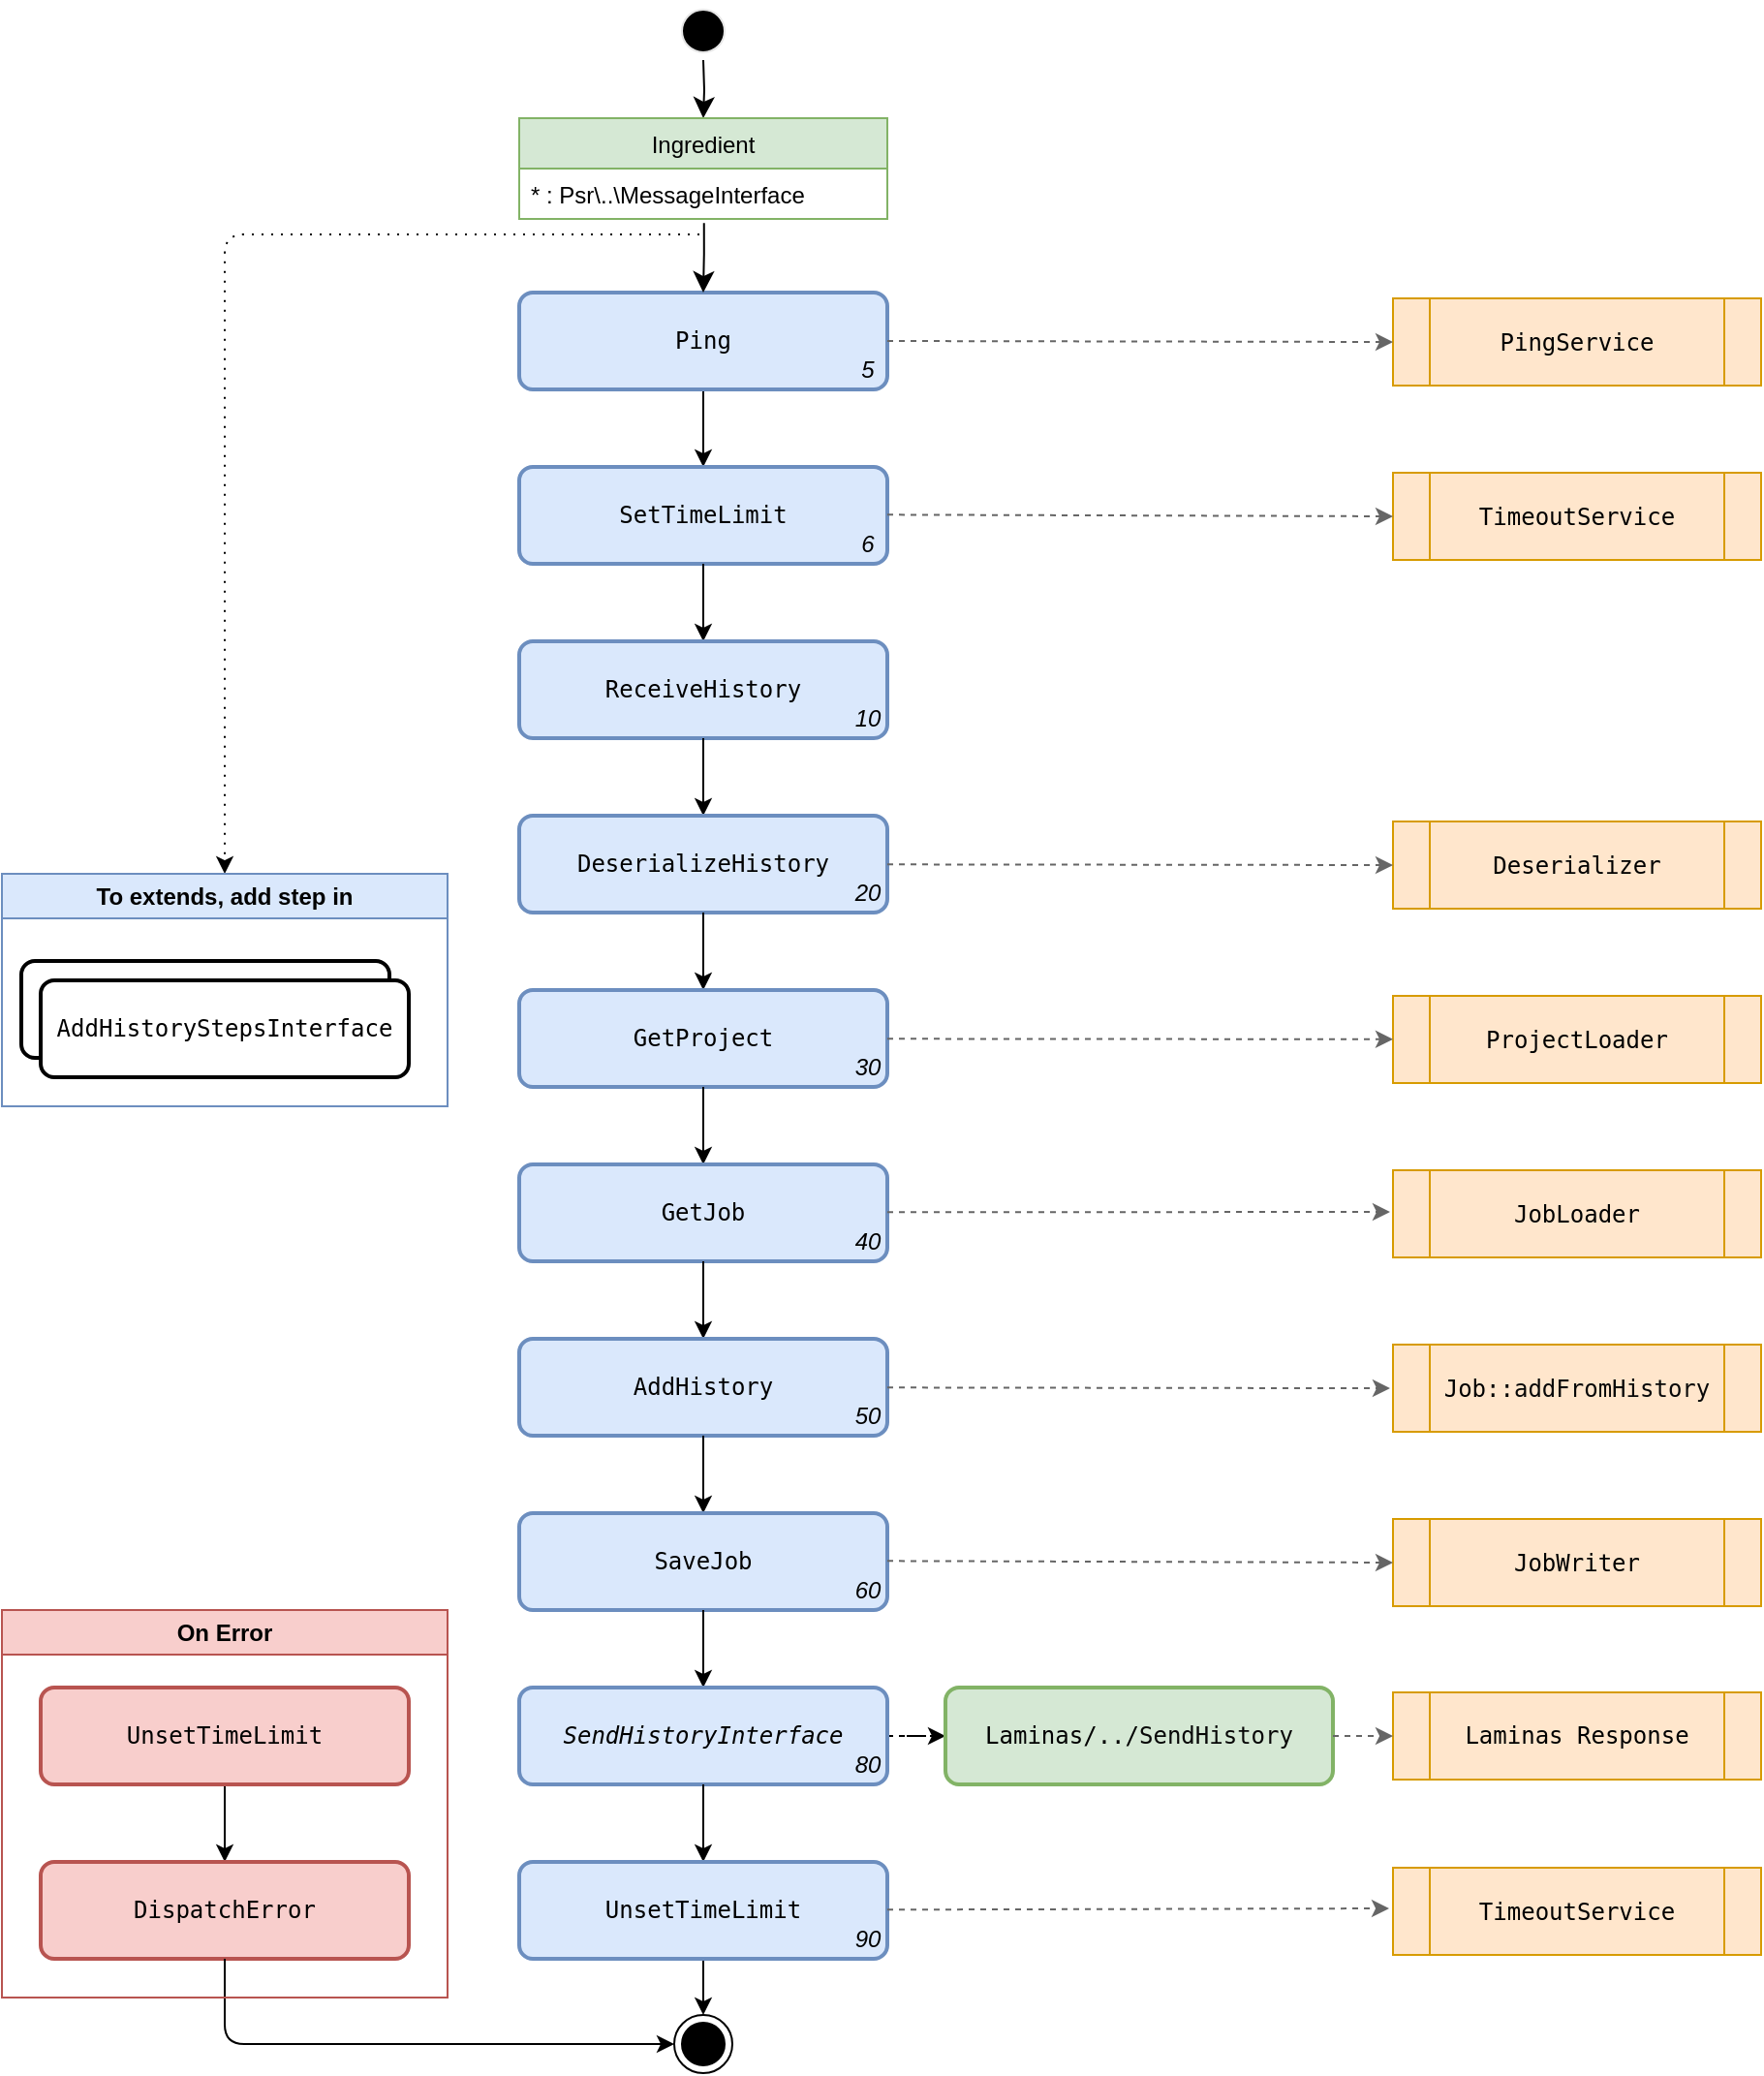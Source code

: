 <mxfile version="20.5.3" type="embed"><diagram id="J1F_g43zN-8IpFpNv9SI" name="Page-1"><mxGraphModel dx="906" dy="834" grid="1" gridSize="10" guides="1" tooltips="1" connect="1" arrows="1" fold="1" page="1" pageScale="1" pageWidth="827" pageHeight="1169" math="0" shadow="0"><root><mxCell id="0"/><mxCell id="1" parent="0"/><mxCell id="2" value="" style="ellipse;html=1;shape=startState;fillColor=#000000;strokeColor=#E6E6E6;" parent="1" vertex="1"><mxGeometry x="377" y="40" width="30" height="30" as="geometry"/></mxCell><mxCell id="3" value="" style="edgeStyle=orthogonalEdgeStyle;html=1;verticalAlign=bottom;endArrow=classic;endSize=8;strokeColor=#000000;rounded=0;entryX=0.5;entryY=0;entryDx=0;entryDy=0;endFill=1;" parent="1" target="4" edge="1"><mxGeometry relative="1" as="geometry"><mxPoint x="357" y="100" as="targetPoint"/><mxPoint x="392" y="70" as="sourcePoint"/></mxGeometry></mxCell><mxCell id="4" value="Ingredient" style="swimlane;fontStyle=0;childLayout=stackLayout;horizontal=1;startSize=26;fillColor=#d5e8d4;horizontalStack=0;resizeParent=1;resizeParentMax=0;resizeLast=0;collapsible=1;marginBottom=0;strokeColor=#82b366;" parent="1" vertex="1"><mxGeometry x="297" y="100" width="190" height="52" as="geometry"/></mxCell><mxCell id="5" value="* : Psr\..\MessageInterface" style="text;strokeColor=none;fillColor=none;align=left;verticalAlign=top;spacingLeft=4;spacingRight=4;overflow=hidden;rotatable=0;points=[[0,0.5],[1,0.5]];portConstraint=eastwest;" parent="4" vertex="1"><mxGeometry y="26" width="190" height="26" as="geometry"/></mxCell><mxCell id="14" value="" style="edgeStyle=orthogonalEdgeStyle;rounded=0;orthogonalLoop=1;jettySize=auto;html=1;strokeColor=#000000;" parent="1" source="10" target="13" edge="1"><mxGeometry relative="1" as="geometry"/></mxCell><mxCell id="10" value="&lt;div style=&quot;color: rgb(8, 8, 8);&quot;&gt;&lt;pre style=&quot;font-family: &amp;quot;JetBrains Mono&amp;quot;, monospace;&quot;&gt;&lt;span style=&quot;color: rgb(0, 0, 0);&quot;&gt;Ping&lt;/span&gt;&lt;/pre&gt;&lt;/div&gt;" style="rounded=1;whiteSpace=wrap;html=1;absoluteArcSize=1;arcSize=14;strokeWidth=2;fillColor=#dae8fc;strokeColor=#6c8ebf;" parent="1" vertex="1"><mxGeometry x="297" y="190" width="190" height="50" as="geometry"/></mxCell><mxCell id="11" value="" style="edgeStyle=orthogonalEdgeStyle;html=1;verticalAlign=bottom;endArrow=classic;endSize=8;strokeColor=#000000;rounded=0;exitX=0.502;exitY=1.083;exitDx=0;exitDy=0;exitPerimeter=0;entryX=0.5;entryY=0;entryDx=0;entryDy=0;endFill=1;" parent="1" source="5" target="10" edge="1"><mxGeometry relative="1" as="geometry"><mxPoint x="382" y="270" as="targetPoint"/><mxPoint x="392" y="80" as="sourcePoint"/><Array as="points"><mxPoint x="392" y="170"/><mxPoint x="392" y="170"/></Array></mxGeometry></mxCell><mxCell id="13" value="&lt;div style=&quot;color: rgb(8, 8, 8);&quot;&gt;&lt;pre style=&quot;font-family: &amp;quot;JetBrains Mono&amp;quot;, monospace;&quot;&gt;&lt;span style=&quot;color: rgb(0, 0, 0);&quot;&gt;SetTimeLimit&lt;/span&gt;&lt;/pre&gt;&lt;/div&gt;" style="rounded=1;whiteSpace=wrap;html=1;absoluteArcSize=1;arcSize=14;strokeWidth=2;fillColor=#dae8fc;strokeColor=#6c8ebf;" parent="1" vertex="1"><mxGeometry x="297" y="280" width="190" height="50" as="geometry"/></mxCell><mxCell id="15" value="" style="edgeStyle=orthogonalEdgeStyle;rounded=0;orthogonalLoop=1;jettySize=auto;html=1;strokeColor=#000000;exitX=0.5;exitY=1;exitDx=0;exitDy=0;" parent="1" source="13" target="16" edge="1"><mxGeometry relative="1" as="geometry"><mxPoint x="382" y="330.0" as="sourcePoint"/></mxGeometry></mxCell><mxCell id="16" value="&lt;div style=&quot;color: rgb(8, 8, 8);&quot;&gt;&lt;pre style=&quot;font-family: &amp;quot;JetBrains Mono&amp;quot;, monospace;&quot;&gt;&lt;div style=&quot;&quot;&gt;&lt;pre style=&quot;font-family: &amp;quot;JetBrains Mono&amp;quot;, monospace;&quot;&gt;&lt;span style=&quot;color: rgb(0, 0, 0);&quot;&gt;ReceiveHistory&lt;/span&gt;&lt;/pre&gt;&lt;/div&gt;&lt;/pre&gt;&lt;/div&gt;" style="rounded=1;whiteSpace=wrap;html=1;absoluteArcSize=1;arcSize=14;strokeWidth=2;fillColor=#dae8fc;strokeColor=#6c8ebf;" parent="1" vertex="1"><mxGeometry x="297" y="370" width="190" height="50" as="geometry"/></mxCell><mxCell id="17" value="" style="edgeStyle=orthogonalEdgeStyle;rounded=0;orthogonalLoop=1;jettySize=auto;html=1;strokeColor=#000000;exitX=0.5;exitY=1;exitDx=0;exitDy=0;" parent="1" source="16" target="18" edge="1"><mxGeometry relative="1" as="geometry"><mxPoint x="382" y="420.0" as="sourcePoint"/></mxGeometry></mxCell><mxCell id="18" value="&lt;div style=&quot;color: rgb(8, 8, 8);&quot;&gt;&lt;pre style=&quot;font-family: &amp;quot;JetBrains Mono&amp;quot;, monospace;&quot;&gt;&lt;div style=&quot;&quot;&gt;&lt;pre style=&quot;font-family: &amp;quot;JetBrains Mono&amp;quot;, monospace;&quot;&gt;&lt;span style=&quot;color: rgb(0, 0, 0);&quot;&gt;DeserializeHistory&lt;/span&gt;&lt;/pre&gt;&lt;/div&gt;&lt;/pre&gt;&lt;/div&gt;" style="rounded=1;whiteSpace=wrap;html=1;absoluteArcSize=1;arcSize=14;strokeWidth=2;fillColor=#dae8fc;strokeColor=#6c8ebf;" parent="1" vertex="1"><mxGeometry x="297" y="460" width="190" height="50" as="geometry"/></mxCell><mxCell id="19" value="" style="edgeStyle=orthogonalEdgeStyle;rounded=0;orthogonalLoop=1;jettySize=auto;html=1;strokeColor=#000000;exitX=0.5;exitY=1;exitDx=0;exitDy=0;" parent="1" source="18" target="20" edge="1"><mxGeometry relative="1" as="geometry"><mxPoint x="382" y="510.0" as="sourcePoint"/></mxGeometry></mxCell><mxCell id="20" value="&lt;div style=&quot;color: rgb(8, 8, 8);&quot;&gt;&lt;pre style=&quot;font-family: &amp;quot;JetBrains Mono&amp;quot;, monospace;&quot;&gt;&lt;div style=&quot;&quot;&gt;&lt;pre style=&quot;font-family: &amp;quot;JetBrains Mono&amp;quot;, monospace;&quot;&gt;&lt;span style=&quot;color: rgb(0, 0, 0);&quot;&gt;GetProject&lt;/span&gt;&lt;/pre&gt;&lt;/div&gt;&lt;/pre&gt;&lt;/div&gt;" style="rounded=1;whiteSpace=wrap;html=1;absoluteArcSize=1;arcSize=14;strokeWidth=2;fillColor=#dae8fc;strokeColor=#6c8ebf;" parent="1" vertex="1"><mxGeometry x="297" y="550" width="190" height="50" as="geometry"/></mxCell><mxCell id="21" value="" style="edgeStyle=orthogonalEdgeStyle;rounded=0;orthogonalLoop=1;jettySize=auto;html=1;strokeColor=#000000;exitX=0.5;exitY=1;exitDx=0;exitDy=0;" parent="1" source="20" target="22" edge="1"><mxGeometry relative="1" as="geometry"><mxPoint x="382" y="600.0" as="sourcePoint"/></mxGeometry></mxCell><mxCell id="22" value="&lt;div style=&quot;color: rgb(8, 8, 8);&quot;&gt;&lt;pre style=&quot;font-family: &amp;quot;JetBrains Mono&amp;quot;, monospace;&quot;&gt;&lt;div style=&quot;&quot;&gt;&lt;pre style=&quot;font-family: &amp;quot;JetBrains Mono&amp;quot;, monospace;&quot;&gt;&lt;span style=&quot;color: rgb(0, 0, 0);&quot;&gt;GetJob&lt;/span&gt;&lt;/pre&gt;&lt;/div&gt;&lt;/pre&gt;&lt;/div&gt;" style="rounded=1;whiteSpace=wrap;html=1;absoluteArcSize=1;arcSize=14;strokeWidth=2;fillColor=#dae8fc;strokeColor=#6c8ebf;" parent="1" vertex="1"><mxGeometry x="297" y="640" width="190" height="50" as="geometry"/></mxCell><mxCell id="23" value="" style="edgeStyle=orthogonalEdgeStyle;rounded=0;orthogonalLoop=1;jettySize=auto;html=1;strokeColor=#000000;exitX=0.5;exitY=1;exitDx=0;exitDy=0;" parent="1" source="22" target="24" edge="1"><mxGeometry relative="1" as="geometry"><mxPoint x="382" y="690" as="sourcePoint"/></mxGeometry></mxCell><mxCell id="24" value="&lt;div style=&quot;color: rgb(8, 8, 8);&quot;&gt;&lt;pre style=&quot;font-family: &amp;quot;JetBrains Mono&amp;quot;, monospace;&quot;&gt;&lt;pre style=&quot;font-family: &amp;quot;JetBrains Mono&amp;quot;, monospace;&quot;&gt;&lt;pre style=&quot;font-family: &amp;quot;JetBrains Mono&amp;quot;, monospace;&quot;&gt;&lt;div style=&quot;&quot;&gt;&lt;pre style=&quot;font-family: &amp;quot;JetBrains Mono&amp;quot;, monospace;&quot;&gt;&lt;span style=&quot;color: rgb(0, 0, 0);&quot;&gt;AddHistory&lt;/span&gt;&lt;/pre&gt;&lt;/div&gt;&lt;/pre&gt;&lt;/pre&gt;&lt;/pre&gt;&lt;/div&gt;" style="rounded=1;whiteSpace=wrap;html=1;absoluteArcSize=1;arcSize=14;strokeWidth=2;fillColor=#dae8fc;strokeColor=#6c8ebf;" parent="1" vertex="1"><mxGeometry x="297" y="730" width="190" height="50" as="geometry"/></mxCell><mxCell id="25" value="" style="edgeStyle=orthogonalEdgeStyle;rounded=0;orthogonalLoop=1;jettySize=auto;html=1;strokeColor=#000000;exitX=0.5;exitY=1;exitDx=0;exitDy=0;" parent="1" source="24" target="26" edge="1"><mxGeometry relative="1" as="geometry"><mxPoint x="382" y="780" as="sourcePoint"/></mxGeometry></mxCell><mxCell id="26" value="&lt;div style=&quot;color: rgb(8, 8, 8);&quot;&gt;&lt;pre style=&quot;font-family: &amp;quot;JetBrains Mono&amp;quot;, monospace;&quot;&gt;&lt;pre style=&quot;font-family: &amp;quot;JetBrains Mono&amp;quot;, monospace;&quot;&gt;&lt;div style=&quot;&quot;&gt;&lt;pre style=&quot;font-family: &amp;quot;JetBrains Mono&amp;quot;, monospace;&quot;&gt;&lt;span style=&quot;color: rgb(0, 0, 0);&quot;&gt;SaveJob&lt;/span&gt;&lt;/pre&gt;&lt;/div&gt;&lt;/pre&gt;&lt;/pre&gt;&lt;/div&gt;" style="rounded=1;whiteSpace=wrap;html=1;absoluteArcSize=1;arcSize=14;strokeWidth=2;fillColor=#dae8fc;strokeColor=#6c8ebf;" parent="1" vertex="1"><mxGeometry x="297" y="820" width="190" height="50" as="geometry"/></mxCell><mxCell id="28" value="" style="edgeStyle=orthogonalEdgeStyle;rounded=0;orthogonalLoop=1;jettySize=auto;html=1;strokeColor=#000000;exitX=0.5;exitY=1;exitDx=0;exitDy=0;" parent="1" source="26" edge="1"><mxGeometry relative="1" as="geometry"><mxPoint x="382" y="870" as="sourcePoint"/><mxPoint x="392" y="910" as="targetPoint"/></mxGeometry></mxCell><mxCell id="58" value="" style="edgeStyle=orthogonalEdgeStyle;rounded=0;orthogonalLoop=1;jettySize=auto;html=1;strokeColor=#000000;endArrow=classic;endFill=1;dashed=1;" parent="1" source="35" target="57" edge="1"><mxGeometry relative="1" as="geometry"/></mxCell><mxCell id="35" value="&lt;div style=&quot;color: rgb(8, 8, 8);&quot;&gt;&lt;pre style=&quot;font-family: &amp;quot;JetBrains Mono&amp;quot;, monospace;&quot;&gt;&lt;pre style=&quot;font-family: &amp;quot;JetBrains Mono&amp;quot;, monospace;&quot;&gt;&lt;pre style=&quot;font-family: &amp;quot;JetBrains Mono&amp;quot;, monospace;&quot;&gt;&lt;pre style=&quot;font-family: &amp;quot;JetBrains Mono&amp;quot;, monospace;&quot;&gt;&lt;div style=&quot;&quot;&gt;&lt;pre style=&quot;font-family: &amp;quot;JetBrains Mono&amp;quot;, monospace;&quot;&gt;&lt;span style=&quot;color: rgb(0, 0, 0);&quot;&gt;SendHistoryInterface&lt;/span&gt;&lt;/pre&gt;&lt;/div&gt;&lt;/pre&gt;&lt;/pre&gt;&lt;/pre&gt;&lt;/pre&gt;&lt;/div&gt;" style="rounded=1;whiteSpace=wrap;html=1;absoluteArcSize=1;arcSize=14;strokeWidth=2;fontStyle=2;fillColor=#dae8fc;strokeColor=#6c8ebf;" parent="1" vertex="1"><mxGeometry x="297" y="910" width="190" height="50" as="geometry"/></mxCell><mxCell id="36" value="" style="edgeStyle=orthogonalEdgeStyle;rounded=0;orthogonalLoop=1;jettySize=auto;html=1;strokeColor=#000000;exitX=0.5;exitY=1;exitDx=0;exitDy=0;" parent="1" source="35" target="37" edge="1"><mxGeometry relative="1" as="geometry"><mxPoint x="382" y="960" as="sourcePoint"/></mxGeometry></mxCell><mxCell id="39" value="" style="edgeStyle=orthogonalEdgeStyle;rounded=0;orthogonalLoop=1;jettySize=auto;html=1;strokeColor=#000000;endArrow=classic;endFill=1;" parent="1" source="37" target="38" edge="1"><mxGeometry relative="1" as="geometry"/></mxCell><mxCell id="37" value="&lt;div style=&quot;color: rgb(8, 8, 8);&quot;&gt;&lt;pre style=&quot;font-family: &amp;quot;JetBrains Mono&amp;quot;, monospace;&quot;&gt;&lt;pre style=&quot;font-family: &amp;quot;JetBrains Mono&amp;quot;, monospace;&quot;&gt;&lt;pre style=&quot;font-family: &amp;quot;JetBrains Mono&amp;quot;, monospace;&quot;&gt;&lt;div style=&quot;&quot;&gt;&lt;pre style=&quot;font-family: &amp;quot;JetBrains Mono&amp;quot;, monospace;&quot;&gt;&lt;span style=&quot;color: rgb(0, 0, 0);&quot;&gt;UnsetTimeLimit&lt;/span&gt;&lt;/pre&gt;&lt;/div&gt;&lt;/pre&gt;&lt;/pre&gt;&lt;/pre&gt;&lt;/div&gt;" style="rounded=1;whiteSpace=wrap;html=1;absoluteArcSize=1;arcSize=14;strokeWidth=2;fillColor=#dae8fc;strokeColor=#6c8ebf;" parent="1" vertex="1"><mxGeometry x="297" y="1000" width="190" height="50" as="geometry"/></mxCell><mxCell id="38" value="" style="ellipse;html=1;shape=endState;fillColor=#000000;strokeColor=#000000;" parent="1" vertex="1"><mxGeometry x="377" y="1079" width="30" height="30" as="geometry"/></mxCell><mxCell id="40" value="5" style="text;html=1;strokeColor=none;fillColor=none;align=center;verticalAlign=middle;whiteSpace=wrap;rounded=0;fontStyle=2" parent="1" vertex="1"><mxGeometry x="467" y="220" width="20" height="20" as="geometry"/></mxCell><mxCell id="41" value="6" style="text;html=1;strokeColor=none;fillColor=none;align=center;verticalAlign=middle;whiteSpace=wrap;rounded=0;fontStyle=2" parent="1" vertex="1"><mxGeometry x="467" y="310" width="20" height="20" as="geometry"/></mxCell><mxCell id="42" value="10" style="text;html=1;strokeColor=none;fillColor=none;align=center;verticalAlign=middle;whiteSpace=wrap;rounded=0;fontStyle=2" parent="1" vertex="1"><mxGeometry x="467" y="400" width="20" height="20" as="geometry"/></mxCell><mxCell id="43" value="20" style="text;html=1;strokeColor=none;fillColor=none;align=center;verticalAlign=middle;whiteSpace=wrap;rounded=0;fontStyle=2" parent="1" vertex="1"><mxGeometry x="467" y="490" width="20" height="20" as="geometry"/></mxCell><mxCell id="44" value="30" style="text;html=1;strokeColor=none;fillColor=none;align=center;verticalAlign=middle;whiteSpace=wrap;rounded=0;fontStyle=2" parent="1" vertex="1"><mxGeometry x="467" y="580" width="20" height="20" as="geometry"/></mxCell><mxCell id="45" value="40" style="text;html=1;strokeColor=none;fillColor=none;align=center;verticalAlign=middle;whiteSpace=wrap;rounded=0;fontStyle=2" parent="1" vertex="1"><mxGeometry x="467" y="670" width="20" height="20" as="geometry"/></mxCell><mxCell id="46" value="50" style="text;html=1;strokeColor=none;fillColor=none;align=center;verticalAlign=middle;whiteSpace=wrap;rounded=0;fontStyle=2" parent="1" vertex="1"><mxGeometry x="467" y="760" width="20" height="20" as="geometry"/></mxCell><mxCell id="47" value="60" style="text;html=1;strokeColor=none;fillColor=none;align=center;verticalAlign=middle;whiteSpace=wrap;rounded=0;fontStyle=2" parent="1" vertex="1"><mxGeometry x="467" y="850" width="20" height="20" as="geometry"/></mxCell><mxCell id="48" value="80" style="text;html=1;strokeColor=none;fillColor=none;align=center;verticalAlign=middle;whiteSpace=wrap;rounded=0;fontStyle=2" parent="1" vertex="1"><mxGeometry x="467" y="940" width="20" height="20" as="geometry"/></mxCell><mxCell id="49" value="90" style="text;html=1;strokeColor=none;fillColor=none;align=center;verticalAlign=middle;whiteSpace=wrap;rounded=0;fontStyle=2" parent="1" vertex="1"><mxGeometry x="467" y="1030" width="20" height="20" as="geometry"/></mxCell><mxCell id="52" value="" style="edgeStyle=orthogonalEdgeStyle;rounded=0;orthogonalLoop=1;jettySize=auto;html=1;strokeColor=#000000;endArrow=classic;endFill=1;" parent="1" source="50" target="51" edge="1"><mxGeometry relative="1" as="geometry"/></mxCell><mxCell id="50" value="&lt;div style=&quot;color: rgb(8, 8, 8);&quot;&gt;&lt;pre style=&quot;font-family: &amp;quot;JetBrains Mono&amp;quot;, monospace;&quot;&gt;&lt;pre style=&quot;font-family: &amp;quot;JetBrains Mono&amp;quot;, monospace;&quot;&gt;&lt;pre style=&quot;font-family: &amp;quot;JetBrains Mono&amp;quot;, monospace;&quot;&gt;&lt;div style=&quot;&quot;&gt;&lt;pre style=&quot;font-family: &amp;quot;JetBrains Mono&amp;quot;, monospace;&quot;&gt;&lt;span style=&quot;color: rgb(0, 0, 0);&quot;&gt;UnsetTimeLimit&lt;/span&gt;&lt;/pre&gt;&lt;/div&gt;&lt;/pre&gt;&lt;/pre&gt;&lt;/pre&gt;&lt;/div&gt;" style="rounded=1;whiteSpace=wrap;html=1;absoluteArcSize=1;arcSize=14;strokeWidth=2;fillColor=#f8cecc;strokeColor=#b85450;" parent="1" vertex="1"><mxGeometry x="50" y="910" width="190" height="50" as="geometry"/></mxCell><mxCell id="51" value="&lt;div style=&quot;color: rgb(8, 8, 8);&quot;&gt;&lt;pre style=&quot;font-family: &amp;quot;JetBrains Mono&amp;quot;, monospace;&quot;&gt;&lt;pre style=&quot;font-family: &amp;quot;JetBrains Mono&amp;quot;, monospace;&quot;&gt;&lt;pre style=&quot;font-family: &amp;quot;JetBrains Mono&amp;quot;, monospace;&quot;&gt;&lt;pre style=&quot;font-family: &amp;quot;JetBrains Mono&amp;quot;, monospace;&quot;&gt;&lt;div style=&quot;&quot;&gt;&lt;pre style=&quot;font-family: &amp;quot;JetBrains Mono&amp;quot;, monospace;&quot;&gt;&lt;span style=&quot;color: rgb(0, 0, 0);&quot;&gt;DispatchError&lt;/span&gt;&lt;/pre&gt;&lt;/div&gt;&lt;/pre&gt;&lt;/pre&gt;&lt;/pre&gt;&lt;/pre&gt;&lt;/div&gt;" style="rounded=1;whiteSpace=wrap;html=1;absoluteArcSize=1;arcSize=14;strokeWidth=2;fillColor=#f8cecc;strokeColor=#b85450;" parent="1" vertex="1"><mxGeometry x="50" y="1000" width="190" height="50" as="geometry"/></mxCell><mxCell id="53" value="" style="edgeStyle=orthogonalEdgeStyle;rounded=1;orthogonalLoop=1;jettySize=auto;html=1;strokeColor=#000000;endArrow=classic;endFill=1;entryX=0;entryY=0.5;entryDx=0;entryDy=0;exitX=0.5;exitY=1;exitDx=0;exitDy=0;" parent="1" source="51" target="38" edge="1"><mxGeometry relative="1" as="geometry"><mxPoint x="155" y="970" as="sourcePoint"/><mxPoint x="155" y="1010" as="targetPoint"/></mxGeometry></mxCell><mxCell id="56" value="On Error" style="swimlane;whiteSpace=wrap;html=1;strokeColor=#b85450;startSize=23;fillColor=#f8cecc;" parent="1" vertex="1"><mxGeometry x="30" y="870" width="230" height="200" as="geometry"/></mxCell><mxCell id="60" value="&lt;div style=&quot;background-color:#ffffff;color:#080808&quot;&gt;&lt;pre style=&quot;font-family:'JetBrains Mono',monospace;font-size:15,0pt;&quot;&gt;&lt;pre style=&quot;font-family:'JetBrains Mono',monospace;font-size:15,0pt;&quot;&gt;&lt;span style=&quot;color: rgba(0, 0, 0, 0); font-family: monospace; font-size: 0px; text-align: start; background-color: rgb(248, 249, 250);&quot;&gt;%3CmxGraphModel%3E%3Croot%3E%3CmxCell%20id%3D%220%22%2F%3E%3CmxCell%20id%3D%221%22%20parent%3D%220%22%2F%3E%3CmxCell%20id%3D%222%22%20value%3D%22%26lt%3Bdiv%20style%3D%26quot%3Bbackground-color%3A%23ffffff%3Bcolor%3A%23080808%26quot%3B%26gt%3B%26lt%3Bpre%20style%3D%26quot%3Bfont-family%3A'JetBrains%20Mono'%2Cmonospace%3Bfont-size%3A15%2C0pt%3B%26quot%3B%26gt%3B%26lt%3Bdiv%26gt%3B%26lt%3Bpre%20style%3D%26quot%3Bfont-family%3A'JetBrains%20Mono'%2Cmonospace%3Bfont-size%3A15%2C0pt%3B%26quot%3B%26gt%3B%26lt%3Bspan%20style%3D%26quot%3Bcolor%3A%23000000%3B%26quot%3B%26gt%3BGetJob%26lt%3B%2Fspan%26gt%3B%26lt%3B%2Fpre%26gt%3B%26lt%3B%2Fdiv%26gt%3B%26lt%3B%2Fpre%26gt%3B%26lt%3B%2Fdiv%26gt%3B%22%20style%3D%22rounded%3D1%3BwhiteSpace%3Dwrap%3Bhtml%3D1%3BabsoluteArcSize%3D1%3BarcSize%3D14%3BstrokeWidth%3D2%3B%22%20vertex%3D%221%22%20parent%3D%221%22%3E%3CmxGeometry%20x%3D%22340%22%20y%3D%22640%22%20width%3D%22190%22%20height%3D%2250%22%20as%3D%22geometry%22%2F%3E%3C%2FmxCell%3E%3C%2Froot%3E%3C%2FmxGraphModel%3E&lt;/span&gt;&lt;br&gt;&lt;/pre&gt;&lt;/pre&gt;&lt;/div&gt;" style="rounded=1;whiteSpace=wrap;html=1;absoluteArcSize=1;arcSize=14;strokeWidth=2;" parent="1" vertex="1"><mxGeometry x="40" y="535" width="190" height="50" as="geometry"/></mxCell><mxCell id="61" value="&lt;div style=&quot;background-color:#ffffff;color:#080808&quot;&gt;&lt;pre style=&quot;font-family:'JetBrains Mono',monospace;font-size:15,0pt;&quot;&gt;&lt;pre style=&quot;font-family:'JetBrains Mono',monospace;font-size:15,0pt;&quot;&gt;&lt;div&gt;&lt;pre style=&quot;font-family:'JetBrains Mono',monospace;font-size:15,0pt;&quot;&gt;&lt;span style=&quot;color:#000000;&quot;&gt;AddHistoryStepsInterface&lt;/span&gt;&lt;/pre&gt;&lt;/div&gt;&lt;/pre&gt;&lt;/pre&gt;&lt;/div&gt;" style="rounded=1;whiteSpace=wrap;html=1;absoluteArcSize=1;arcSize=14;strokeWidth=2;" parent="1" vertex="1"><mxGeometry x="50" y="545" width="190" height="50" as="geometry"/></mxCell><mxCell id="62" value="" style="endArrow=classic;html=1;dashed=1;strokeColor=#000000;entryX=0.5;entryY=0;entryDx=0;entryDy=0;rounded=1;dashPattern=1 4;" parent="1" target="64" edge="1"><mxGeometry width="50" height="50" relative="1" as="geometry"><mxPoint x="390" y="160" as="sourcePoint"/><mxPoint x="960" y="510" as="targetPoint"/><Array as="points"><mxPoint x="145" y="160"/></Array></mxGeometry></mxCell><mxCell id="57" value="&lt;div style=&quot;color: rgb(8, 8, 8);&quot;&gt;&lt;pre style=&quot;font-family: &amp;quot;JetBrains Mono&amp;quot;, monospace;&quot;&gt;&lt;pre style=&quot;font-family: &amp;quot;JetBrains Mono&amp;quot;, monospace;&quot;&gt;&lt;pre style=&quot;font-family: &amp;quot;JetBrains Mono&amp;quot;, monospace;&quot;&gt;&lt;pre style=&quot;font-family: &amp;quot;JetBrains Mono&amp;quot;, monospace;&quot;&gt;&lt;div style=&quot;&quot;&gt;&lt;pre style=&quot;font-family: &amp;quot;JetBrains Mono&amp;quot;, monospace;&quot;&gt;&lt;span style=&quot;color: rgb(0, 0, 0);&quot;&gt;Laminas/../&lt;/span&gt;SendHistory&lt;/pre&gt;&lt;/div&gt;&lt;/pre&gt;&lt;/pre&gt;&lt;/pre&gt;&lt;/pre&gt;&lt;/div&gt;" style="rounded=1;whiteSpace=wrap;html=1;absoluteArcSize=1;arcSize=14;strokeWidth=2;strokeColor=#82b366;fillColor=#d5e8d4;" parent="1" vertex="1"><mxGeometry x="517" y="910" width="200" height="50" as="geometry"/></mxCell><mxCell id="64" value="To extends, add step in" style="swimlane;whiteSpace=wrap;html=1;strokeColor=#6c8ebf;startSize=23;fillColor=#dae8fc;" parent="1" vertex="1"><mxGeometry x="30" y="490" width="230" height="120" as="geometry"/></mxCell><mxCell id="66" value="&lt;div style=&quot;color: rgb(8, 8, 8);&quot;&gt;&lt;pre style=&quot;font-family: &amp;quot;JetBrains Mono&amp;quot;, monospace;&quot;&gt;&lt;span style=&quot;color: rgb(0, 0, 0);&quot;&gt;PingService&lt;/span&gt;&lt;/pre&gt;&lt;/div&gt;" style="shape=process;whiteSpace=wrap;html=1;backgroundOutline=1;fillColor=#ffe6cc;strokeColor=#d79b00;" parent="1" vertex="1"><mxGeometry x="748" y="193" width="190" height="45" as="geometry"/></mxCell><mxCell id="67" value="&lt;div style=&quot;color: rgb(8, 8, 8);&quot;&gt;&lt;pre style=&quot;font-family: &amp;quot;JetBrains Mono&amp;quot;, monospace;&quot;&gt;&lt;span style=&quot;color: rgb(0, 0, 0);&quot;&gt;TimeoutService&lt;/span&gt;&lt;/pre&gt;&lt;/div&gt;" style="shape=process;whiteSpace=wrap;html=1;backgroundOutline=1;fillColor=#ffe6cc;strokeColor=#d79b00;" parent="1" vertex="1"><mxGeometry x="748" y="283" width="190" height="45" as="geometry"/></mxCell><mxCell id="68" value="&lt;div style=&quot;color: rgb(8, 8, 8);&quot;&gt;&lt;pre style=&quot;font-family: &amp;quot;JetBrains Mono&amp;quot;, monospace;&quot;&gt;&lt;div style=&quot;&quot;&gt;&lt;pre style=&quot;font-family: &amp;quot;JetBrains Mono&amp;quot;, monospace;&quot;&gt;&lt;span style=&quot;color: rgb(0, 0, 0);&quot;&gt;Deserializer&lt;/span&gt;&lt;/pre&gt;&lt;/div&gt;&lt;/pre&gt;&lt;/div&gt;" style="shape=process;whiteSpace=wrap;html=1;backgroundOutline=1;fillColor=#ffe6cc;strokeColor=#d79b00;" parent="1" vertex="1"><mxGeometry x="748" y="463" width="190" height="45" as="geometry"/></mxCell><mxCell id="69" value="&lt;div style=&quot;color: rgb(8, 8, 8);&quot;&gt;&lt;pre style=&quot;font-family: &amp;quot;JetBrains Mono&amp;quot;, monospace;&quot;&gt;&lt;pre style=&quot;font-family: &amp;quot;JetBrains Mono&amp;quot;, monospace;&quot;&gt;&lt;div style=&quot;&quot;&gt;&lt;pre style=&quot;font-family: &amp;quot;JetBrains Mono&amp;quot;, monospace;&quot;&gt;&lt;span style=&quot;color: rgb(0, 0, 0);&quot;&gt;ProjectLoader&lt;/span&gt;&lt;/pre&gt;&lt;/div&gt;&lt;/pre&gt;&lt;/pre&gt;&lt;/div&gt;" style="shape=process;whiteSpace=wrap;html=1;backgroundOutline=1;fillColor=#ffe6cc;strokeColor=#d79b00;" parent="1" vertex="1"><mxGeometry x="748" y="553" width="190" height="45" as="geometry"/></mxCell><mxCell id="70" value="&lt;div style=&quot;color: rgb(8, 8, 8);&quot;&gt;&lt;pre style=&quot;font-family: &amp;quot;JetBrains Mono&amp;quot;, monospace;&quot;&gt;&lt;pre style=&quot;font-family: &amp;quot;JetBrains Mono&amp;quot;, monospace;&quot;&gt;&lt;pre style=&quot;font-family: &amp;quot;JetBrains Mono&amp;quot;, monospace;&quot;&gt;&lt;div style=&quot;&quot;&gt;&lt;pre style=&quot;font-family: &amp;quot;JetBrains Mono&amp;quot;, monospace;&quot;&gt;&lt;span style=&quot;color: rgb(0, 0, 0);&quot;&gt;JobLoader&lt;/span&gt;&lt;/pre&gt;&lt;/div&gt;&lt;/pre&gt;&lt;/pre&gt;&lt;/pre&gt;&lt;/div&gt;" style="shape=process;whiteSpace=wrap;html=1;backgroundOutline=1;fillColor=#ffe6cc;strokeColor=#d79b00;" parent="1" vertex="1"><mxGeometry x="748" y="643" width="190" height="45" as="geometry"/></mxCell><mxCell id="71" value="&lt;div style=&quot;color: rgb(8, 8, 8);&quot;&gt;&lt;pre style=&quot;font-family: &amp;quot;JetBrains Mono&amp;quot;, monospace;&quot;&gt;&lt;pre style=&quot;font-family: &amp;quot;JetBrains Mono&amp;quot;, monospace;&quot;&gt;&lt;pre style=&quot;font-family: &amp;quot;JetBrains Mono&amp;quot;, monospace;&quot;&gt;&lt;div style=&quot;&quot;&gt;&lt;pre style=&quot;font-family: &amp;quot;JetBrains Mono&amp;quot;, monospace;&quot;&gt;&lt;span style=&quot;color: rgb(0, 0, 0);&quot;&gt;Job::&lt;/span&gt;addFromHistory&lt;/pre&gt;&lt;/div&gt;&lt;/pre&gt;&lt;/pre&gt;&lt;/pre&gt;&lt;/div&gt;" style="shape=process;whiteSpace=wrap;html=1;backgroundOutline=1;fillColor=#ffe6cc;strokeColor=#d79b00;" parent="1" vertex="1"><mxGeometry x="748" y="733" width="190" height="45" as="geometry"/></mxCell><mxCell id="72" value="&lt;div style=&quot;color: rgb(8, 8, 8);&quot;&gt;&lt;pre style=&quot;font-family: &amp;quot;JetBrains Mono&amp;quot;, monospace;&quot;&gt;&lt;pre style=&quot;font-family: &amp;quot;JetBrains Mono&amp;quot;, monospace;&quot;&gt;&lt;pre style=&quot;font-family: &amp;quot;JetBrains Mono&amp;quot;, monospace;&quot;&gt;&lt;pre style=&quot;font-family: &amp;quot;JetBrains Mono&amp;quot;, monospace;&quot;&gt;&lt;div style=&quot;&quot;&gt;&lt;pre style=&quot;font-family: &amp;quot;JetBrains Mono&amp;quot;, monospace;&quot;&gt;&lt;span style=&quot;color: rgb(0, 0, 0);&quot;&gt;JobWriter&lt;/span&gt;&lt;/pre&gt;&lt;/div&gt;&lt;/pre&gt;&lt;/pre&gt;&lt;/pre&gt;&lt;/pre&gt;&lt;/div&gt;" style="shape=process;whiteSpace=wrap;html=1;backgroundOutline=1;fillColor=#ffe6cc;strokeColor=#d79b00;" parent="1" vertex="1"><mxGeometry x="748" y="823" width="190" height="45" as="geometry"/></mxCell><mxCell id="73" value="&lt;div style=&quot;color: rgb(8, 8, 8);&quot;&gt;&lt;pre style=&quot;font-family: &amp;quot;JetBrains Mono&amp;quot;, monospace;&quot;&gt;&lt;span style=&quot;color: rgb(0, 0, 0);&quot;&gt;TimeoutService&lt;/span&gt;&lt;/pre&gt;&lt;/div&gt;" style="shape=process;whiteSpace=wrap;html=1;backgroundOutline=1;fillColor=#ffe6cc;strokeColor=#d79b00;" parent="1" vertex="1"><mxGeometry x="748" y="1003" width="190" height="45" as="geometry"/></mxCell><mxCell id="82" value="" style="endArrow=classic;html=1;rounded=0;dashed=1;exitX=1;exitY=0.5;exitDx=0;exitDy=0;entryX=0;entryY=0.5;entryDx=0;entryDy=0;strokeColor=#666666;fillColor=#f5f5f5;" parent="1" source="10" target="66" edge="1"><mxGeometry width="50" height="50" relative="1" as="geometry"><mxPoint x="1007" y="440" as="sourcePoint"/><mxPoint x="1097" y="360" as="targetPoint"/></mxGeometry></mxCell><mxCell id="83" value="" style="endArrow=classic;html=1;rounded=0;dashed=1;exitX=1;exitY=0.5;exitDx=0;exitDy=0;strokeColor=#666666;fillColor=#f5f5f5;entryX=0;entryY=0.5;entryDx=0;entryDy=0;" parent="1" target="67" edge="1"><mxGeometry width="50" height="50" relative="1" as="geometry"><mxPoint x="487" y="304.66" as="sourcePoint"/><mxPoint x="750" y="305" as="targetPoint"/></mxGeometry></mxCell><mxCell id="84" value="" style="endArrow=classic;html=1;rounded=0;dashed=1;exitX=1;exitY=0.5;exitDx=0;exitDy=0;strokeColor=#666666;fillColor=#f5f5f5;entryX=0;entryY=0.5;entryDx=0;entryDy=0;" parent="1" target="68" edge="1"><mxGeometry width="50" height="50" relative="1" as="geometry"><mxPoint x="487" y="485.16" as="sourcePoint"/><mxPoint x="750" y="486" as="targetPoint"/></mxGeometry></mxCell><mxCell id="85" value="" style="endArrow=classic;html=1;rounded=0;dashed=1;exitX=1;exitY=0.5;exitDx=0;exitDy=0;strokeColor=#666666;fillColor=#f5f5f5;" parent="1" target="69" edge="1"><mxGeometry width="50" height="50" relative="1" as="geometry"><mxPoint x="487" y="575.16" as="sourcePoint"/><mxPoint x="740" y="576" as="targetPoint"/></mxGeometry></mxCell><mxCell id="86" value="" style="endArrow=classic;html=1;rounded=0;dashed=1;exitX=1;exitY=0.5;exitDx=0;exitDy=0;entryX=-0.008;entryY=0.478;entryDx=0;entryDy=0;strokeColor=#666666;fillColor=#f5f5f5;entryPerimeter=0;" parent="1" target="70" edge="1"><mxGeometry width="50" height="50" relative="1" as="geometry"><mxPoint x="487" y="664.66" as="sourcePoint"/><mxPoint x="797" y="665.16" as="targetPoint"/></mxGeometry></mxCell><mxCell id="87" value="" style="endArrow=classic;html=1;rounded=0;dashed=1;exitX=1;exitY=0.5;exitDx=0;exitDy=0;entryX=-0.008;entryY=0.501;entryDx=0;entryDy=0;strokeColor=#666666;fillColor=#f5f5f5;entryPerimeter=0;" parent="1" target="71" edge="1"><mxGeometry width="50" height="50" relative="1" as="geometry"><mxPoint x="487" y="755.16" as="sourcePoint"/><mxPoint x="797" y="755.66" as="targetPoint"/></mxGeometry></mxCell><mxCell id="88" value="" style="endArrow=classic;html=1;rounded=0;dashed=1;exitX=1;exitY=0.5;exitDx=0;exitDy=0;entryX=0;entryY=0.5;entryDx=0;entryDy=0;strokeColor=#666666;fillColor=#f5f5f5;" parent="1" target="72" edge="1"><mxGeometry width="50" height="50" relative="1" as="geometry"><mxPoint x="487" y="844.66" as="sourcePoint"/><mxPoint x="797" y="845.16" as="targetPoint"/></mxGeometry></mxCell><mxCell id="89" value="" style="endArrow=classic;html=1;rounded=0;dashed=1;exitX=1;exitY=0.5;exitDx=0;exitDy=0;strokeColor=#666666;fillColor=#f5f5f5;" parent="1" edge="1"><mxGeometry width="50" height="50" relative="1" as="geometry"><mxPoint x="487" y="1024.66" as="sourcePoint"/><mxPoint x="746" y="1024" as="targetPoint"/></mxGeometry></mxCell><mxCell id="90" value="&lt;div style=&quot;color: rgb(8, 8, 8);&quot;&gt;&lt;pre style=&quot;font-family: &amp;quot;JetBrains Mono&amp;quot;, monospace;&quot;&gt;&lt;pre style=&quot;font-family: &amp;quot;JetBrains Mono&amp;quot;, monospace;&quot;&gt;&lt;pre style=&quot;font-family: &amp;quot;JetBrains Mono&amp;quot;, monospace;&quot;&gt;&lt;pre style=&quot;font-family: &amp;quot;JetBrains Mono&amp;quot;, monospace;&quot;&gt;&lt;div style=&quot;&quot;&gt;&lt;pre style=&quot;font-family: &amp;quot;JetBrains Mono&amp;quot;, monospace;&quot;&gt;&lt;span style=&quot;color: rgb(0, 0, 0);&quot;&gt;Laminas Response&lt;/span&gt;&lt;/pre&gt;&lt;/div&gt;&lt;/pre&gt;&lt;/pre&gt;&lt;/pre&gt;&lt;/pre&gt;&lt;/div&gt;" style="shape=process;whiteSpace=wrap;html=1;backgroundOutline=1;fillColor=#ffe6cc;strokeColor=#d79b00;" parent="1" vertex="1"><mxGeometry x="748" y="912.5" width="190" height="45" as="geometry"/></mxCell><mxCell id="93" value="" style="endArrow=classic;html=1;rounded=0;dashed=1;exitX=1;exitY=0.5;exitDx=0;exitDy=0;entryX=0;entryY=0.5;entryDx=0;entryDy=0;strokeColor=#666666;fillColor=#f5f5f5;" parent="1" source="57" target="90" edge="1"><mxGeometry width="50" height="50" relative="1" as="geometry"><mxPoint x="477" y="854.66" as="sourcePoint"/><mxPoint x="787" y="855.16" as="targetPoint"/></mxGeometry></mxCell></root></mxGraphModel></diagram></mxfile>